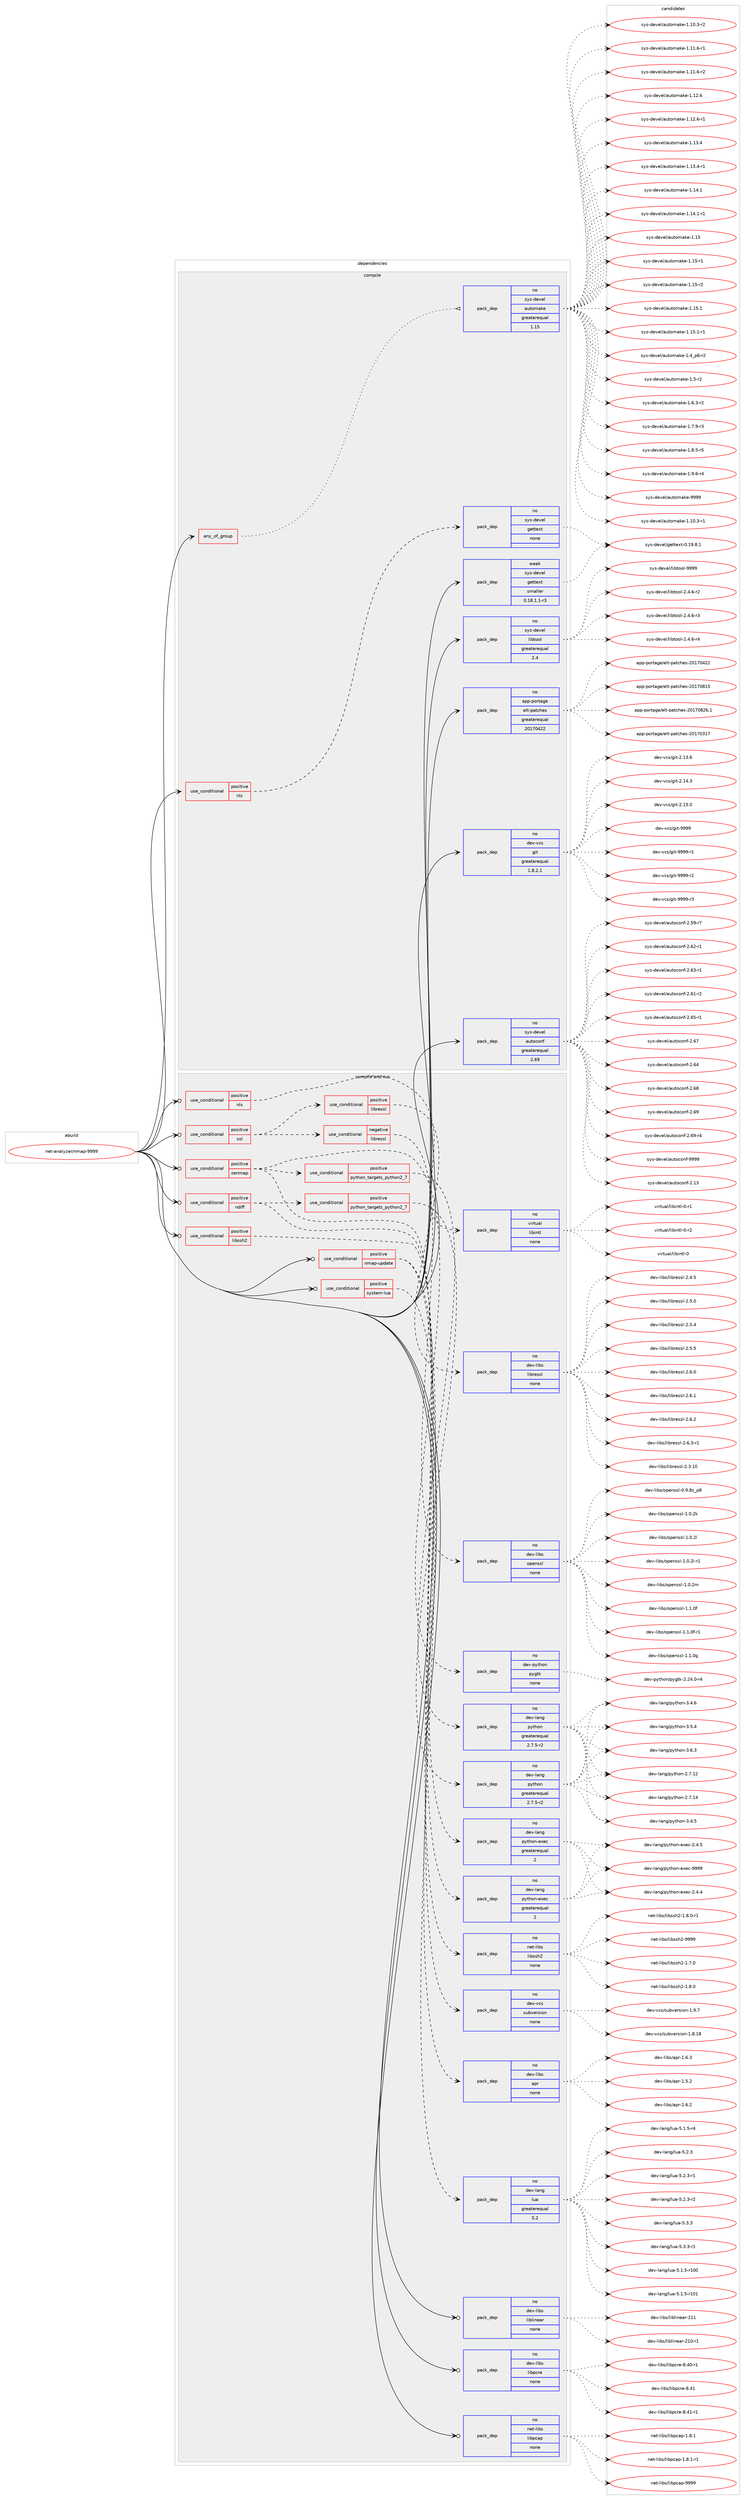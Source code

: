 digraph prolog {

# *************
# Graph options
# *************

newrank=true;
concentrate=true;
compound=true;
graph [rankdir=LR,fontname=Helvetica,fontsize=10,ranksep=1.5];#, ranksep=2.5, nodesep=0.2];
edge  [arrowhead=vee];
node  [fontname=Helvetica,fontsize=10];

# **********
# The ebuild
# **********

subgraph cluster_leftcol {
color=gray;
rank=same;
label=<<i>ebuild</i>>;
id [label="net-analyzer/nmap-9999", color=red, width=4, href="../net-analyzer/nmap-9999.svg"];
}

# ****************
# The dependencies
# ****************

subgraph cluster_midcol {
color=gray;
label=<<i>dependencies</i>>;
subgraph cluster_compile {
fillcolor="#eeeeee";
style=filled;
label=<<i>compile</i>>;
subgraph any6392 {
dependency402359 [label=<<TABLE BORDER="0" CELLBORDER="1" CELLSPACING="0" CELLPADDING="4"><TR><TD CELLPADDING="10">any_of_group</TD></TR></TABLE>>, shape=none, color=red];subgraph pack296534 {
dependency402360 [label=<<TABLE BORDER="0" CELLBORDER="1" CELLSPACING="0" CELLPADDING="4" WIDTH="220"><TR><TD ROWSPAN="6" CELLPADDING="30">pack_dep</TD></TR><TR><TD WIDTH="110">no</TD></TR><TR><TD>sys-devel</TD></TR><TR><TD>automake</TD></TR><TR><TD>greaterequal</TD></TR><TR><TD>1.15</TD></TR></TABLE>>, shape=none, color=blue];
}
dependency402359:e -> dependency402360:w [weight=20,style="dotted",arrowhead="oinv"];
}
id:e -> dependency402359:w [weight=20,style="solid",arrowhead="vee"];
subgraph cond99248 {
dependency402361 [label=<<TABLE BORDER="0" CELLBORDER="1" CELLSPACING="0" CELLPADDING="4"><TR><TD ROWSPAN="3" CELLPADDING="10">use_conditional</TD></TR><TR><TD>positive</TD></TR><TR><TD>nls</TD></TR></TABLE>>, shape=none, color=red];
subgraph pack296535 {
dependency402362 [label=<<TABLE BORDER="0" CELLBORDER="1" CELLSPACING="0" CELLPADDING="4" WIDTH="220"><TR><TD ROWSPAN="6" CELLPADDING="30">pack_dep</TD></TR><TR><TD WIDTH="110">no</TD></TR><TR><TD>sys-devel</TD></TR><TR><TD>gettext</TD></TR><TR><TD>none</TD></TR><TR><TD></TD></TR></TABLE>>, shape=none, color=blue];
}
dependency402361:e -> dependency402362:w [weight=20,style="dashed",arrowhead="vee"];
}
id:e -> dependency402361:w [weight=20,style="solid",arrowhead="vee"];
subgraph pack296536 {
dependency402363 [label=<<TABLE BORDER="0" CELLBORDER="1" CELLSPACING="0" CELLPADDING="4" WIDTH="220"><TR><TD ROWSPAN="6" CELLPADDING="30">pack_dep</TD></TR><TR><TD WIDTH="110">no</TD></TR><TR><TD>app-portage</TD></TR><TR><TD>elt-patches</TD></TR><TR><TD>greaterequal</TD></TR><TR><TD>20170422</TD></TR></TABLE>>, shape=none, color=blue];
}
id:e -> dependency402363:w [weight=20,style="solid",arrowhead="vee"];
subgraph pack296537 {
dependency402364 [label=<<TABLE BORDER="0" CELLBORDER="1" CELLSPACING="0" CELLPADDING="4" WIDTH="220"><TR><TD ROWSPAN="6" CELLPADDING="30">pack_dep</TD></TR><TR><TD WIDTH="110">no</TD></TR><TR><TD>dev-vcs</TD></TR><TR><TD>git</TD></TR><TR><TD>greaterequal</TD></TR><TR><TD>1.8.2.1</TD></TR></TABLE>>, shape=none, color=blue];
}
id:e -> dependency402364:w [weight=20,style="solid",arrowhead="vee"];
subgraph pack296538 {
dependency402365 [label=<<TABLE BORDER="0" CELLBORDER="1" CELLSPACING="0" CELLPADDING="4" WIDTH="220"><TR><TD ROWSPAN="6" CELLPADDING="30">pack_dep</TD></TR><TR><TD WIDTH="110">no</TD></TR><TR><TD>sys-devel</TD></TR><TR><TD>autoconf</TD></TR><TR><TD>greaterequal</TD></TR><TR><TD>2.69</TD></TR></TABLE>>, shape=none, color=blue];
}
id:e -> dependency402365:w [weight=20,style="solid",arrowhead="vee"];
subgraph pack296539 {
dependency402366 [label=<<TABLE BORDER="0" CELLBORDER="1" CELLSPACING="0" CELLPADDING="4" WIDTH="220"><TR><TD ROWSPAN="6" CELLPADDING="30">pack_dep</TD></TR><TR><TD WIDTH="110">no</TD></TR><TR><TD>sys-devel</TD></TR><TR><TD>libtool</TD></TR><TR><TD>greaterequal</TD></TR><TR><TD>2.4</TD></TR></TABLE>>, shape=none, color=blue];
}
id:e -> dependency402366:w [weight=20,style="solid",arrowhead="vee"];
subgraph pack296540 {
dependency402367 [label=<<TABLE BORDER="0" CELLBORDER="1" CELLSPACING="0" CELLPADDING="4" WIDTH="220"><TR><TD ROWSPAN="6" CELLPADDING="30">pack_dep</TD></TR><TR><TD WIDTH="110">weak</TD></TR><TR><TD>sys-devel</TD></TR><TR><TD>gettext</TD></TR><TR><TD>smaller</TD></TR><TR><TD>0.18.1.1-r3</TD></TR></TABLE>>, shape=none, color=blue];
}
id:e -> dependency402367:w [weight=20,style="solid",arrowhead="vee"];
}
subgraph cluster_compileandrun {
fillcolor="#eeeeee";
style=filled;
label=<<i>compile and run</i>>;
subgraph cond99249 {
dependency402368 [label=<<TABLE BORDER="0" CELLBORDER="1" CELLSPACING="0" CELLPADDING="4"><TR><TD ROWSPAN="3" CELLPADDING="10">use_conditional</TD></TR><TR><TD>positive</TD></TR><TR><TD>libssh2</TD></TR></TABLE>>, shape=none, color=red];
subgraph pack296541 {
dependency402369 [label=<<TABLE BORDER="0" CELLBORDER="1" CELLSPACING="0" CELLPADDING="4" WIDTH="220"><TR><TD ROWSPAN="6" CELLPADDING="30">pack_dep</TD></TR><TR><TD WIDTH="110">no</TD></TR><TR><TD>net-libs</TD></TR><TR><TD>libssh2</TD></TR><TR><TD>none</TD></TR><TR><TD></TD></TR></TABLE>>, shape=none, color=blue];
}
dependency402368:e -> dependency402369:w [weight=20,style="dashed",arrowhead="vee"];
}
id:e -> dependency402368:w [weight=20,style="solid",arrowhead="odotvee"];
subgraph cond99250 {
dependency402370 [label=<<TABLE BORDER="0" CELLBORDER="1" CELLSPACING="0" CELLPADDING="4"><TR><TD ROWSPAN="3" CELLPADDING="10">use_conditional</TD></TR><TR><TD>positive</TD></TR><TR><TD>ndiff</TD></TR></TABLE>>, shape=none, color=red];
subgraph cond99251 {
dependency402371 [label=<<TABLE BORDER="0" CELLBORDER="1" CELLSPACING="0" CELLPADDING="4"><TR><TD ROWSPAN="3" CELLPADDING="10">use_conditional</TD></TR><TR><TD>positive</TD></TR><TR><TD>python_targets_python2_7</TD></TR></TABLE>>, shape=none, color=red];
subgraph pack296542 {
dependency402372 [label=<<TABLE BORDER="0" CELLBORDER="1" CELLSPACING="0" CELLPADDING="4" WIDTH="220"><TR><TD ROWSPAN="6" CELLPADDING="30">pack_dep</TD></TR><TR><TD WIDTH="110">no</TD></TR><TR><TD>dev-lang</TD></TR><TR><TD>python</TD></TR><TR><TD>greaterequal</TD></TR><TR><TD>2.7.5-r2</TD></TR></TABLE>>, shape=none, color=blue];
}
dependency402371:e -> dependency402372:w [weight=20,style="dashed",arrowhead="vee"];
}
dependency402370:e -> dependency402371:w [weight=20,style="dashed",arrowhead="vee"];
subgraph pack296543 {
dependency402373 [label=<<TABLE BORDER="0" CELLBORDER="1" CELLSPACING="0" CELLPADDING="4" WIDTH="220"><TR><TD ROWSPAN="6" CELLPADDING="30">pack_dep</TD></TR><TR><TD WIDTH="110">no</TD></TR><TR><TD>dev-lang</TD></TR><TR><TD>python-exec</TD></TR><TR><TD>greaterequal</TD></TR><TR><TD>2</TD></TR></TABLE>>, shape=none, color=blue];
}
dependency402370:e -> dependency402373:w [weight=20,style="dashed",arrowhead="vee"];
}
id:e -> dependency402370:w [weight=20,style="solid",arrowhead="odotvee"];
subgraph cond99252 {
dependency402374 [label=<<TABLE BORDER="0" CELLBORDER="1" CELLSPACING="0" CELLPADDING="4"><TR><TD ROWSPAN="3" CELLPADDING="10">use_conditional</TD></TR><TR><TD>positive</TD></TR><TR><TD>nls</TD></TR></TABLE>>, shape=none, color=red];
subgraph pack296544 {
dependency402375 [label=<<TABLE BORDER="0" CELLBORDER="1" CELLSPACING="0" CELLPADDING="4" WIDTH="220"><TR><TD ROWSPAN="6" CELLPADDING="30">pack_dep</TD></TR><TR><TD WIDTH="110">no</TD></TR><TR><TD>virtual</TD></TR><TR><TD>libintl</TD></TR><TR><TD>none</TD></TR><TR><TD></TD></TR></TABLE>>, shape=none, color=blue];
}
dependency402374:e -> dependency402375:w [weight=20,style="dashed",arrowhead="vee"];
}
id:e -> dependency402374:w [weight=20,style="solid",arrowhead="odotvee"];
subgraph cond99253 {
dependency402376 [label=<<TABLE BORDER="0" CELLBORDER="1" CELLSPACING="0" CELLPADDING="4"><TR><TD ROWSPAN="3" CELLPADDING="10">use_conditional</TD></TR><TR><TD>positive</TD></TR><TR><TD>nmap-update</TD></TR></TABLE>>, shape=none, color=red];
subgraph pack296545 {
dependency402377 [label=<<TABLE BORDER="0" CELLBORDER="1" CELLSPACING="0" CELLPADDING="4" WIDTH="220"><TR><TD ROWSPAN="6" CELLPADDING="30">pack_dep</TD></TR><TR><TD WIDTH="110">no</TD></TR><TR><TD>dev-libs</TD></TR><TR><TD>apr</TD></TR><TR><TD>none</TD></TR><TR><TD></TD></TR></TABLE>>, shape=none, color=blue];
}
dependency402376:e -> dependency402377:w [weight=20,style="dashed",arrowhead="vee"];
subgraph pack296546 {
dependency402378 [label=<<TABLE BORDER="0" CELLBORDER="1" CELLSPACING="0" CELLPADDING="4" WIDTH="220"><TR><TD ROWSPAN="6" CELLPADDING="30">pack_dep</TD></TR><TR><TD WIDTH="110">no</TD></TR><TR><TD>dev-vcs</TD></TR><TR><TD>subversion</TD></TR><TR><TD>none</TD></TR><TR><TD></TD></TR></TABLE>>, shape=none, color=blue];
}
dependency402376:e -> dependency402378:w [weight=20,style="dashed",arrowhead="vee"];
}
id:e -> dependency402376:w [weight=20,style="solid",arrowhead="odotvee"];
subgraph cond99254 {
dependency402379 [label=<<TABLE BORDER="0" CELLBORDER="1" CELLSPACING="0" CELLPADDING="4"><TR><TD ROWSPAN="3" CELLPADDING="10">use_conditional</TD></TR><TR><TD>positive</TD></TR><TR><TD>ssl</TD></TR></TABLE>>, shape=none, color=red];
subgraph cond99255 {
dependency402380 [label=<<TABLE BORDER="0" CELLBORDER="1" CELLSPACING="0" CELLPADDING="4"><TR><TD ROWSPAN="3" CELLPADDING="10">use_conditional</TD></TR><TR><TD>negative</TD></TR><TR><TD>libressl</TD></TR></TABLE>>, shape=none, color=red];
subgraph pack296547 {
dependency402381 [label=<<TABLE BORDER="0" CELLBORDER="1" CELLSPACING="0" CELLPADDING="4" WIDTH="220"><TR><TD ROWSPAN="6" CELLPADDING="30">pack_dep</TD></TR><TR><TD WIDTH="110">no</TD></TR><TR><TD>dev-libs</TD></TR><TR><TD>openssl</TD></TR><TR><TD>none</TD></TR><TR><TD></TD></TR></TABLE>>, shape=none, color=blue];
}
dependency402380:e -> dependency402381:w [weight=20,style="dashed",arrowhead="vee"];
}
dependency402379:e -> dependency402380:w [weight=20,style="dashed",arrowhead="vee"];
subgraph cond99256 {
dependency402382 [label=<<TABLE BORDER="0" CELLBORDER="1" CELLSPACING="0" CELLPADDING="4"><TR><TD ROWSPAN="3" CELLPADDING="10">use_conditional</TD></TR><TR><TD>positive</TD></TR><TR><TD>libressl</TD></TR></TABLE>>, shape=none, color=red];
subgraph pack296548 {
dependency402383 [label=<<TABLE BORDER="0" CELLBORDER="1" CELLSPACING="0" CELLPADDING="4" WIDTH="220"><TR><TD ROWSPAN="6" CELLPADDING="30">pack_dep</TD></TR><TR><TD WIDTH="110">no</TD></TR><TR><TD>dev-libs</TD></TR><TR><TD>libressl</TD></TR><TR><TD>none</TD></TR><TR><TD></TD></TR></TABLE>>, shape=none, color=blue];
}
dependency402382:e -> dependency402383:w [weight=20,style="dashed",arrowhead="vee"];
}
dependency402379:e -> dependency402382:w [weight=20,style="dashed",arrowhead="vee"];
}
id:e -> dependency402379:w [weight=20,style="solid",arrowhead="odotvee"];
subgraph cond99257 {
dependency402384 [label=<<TABLE BORDER="0" CELLBORDER="1" CELLSPACING="0" CELLPADDING="4"><TR><TD ROWSPAN="3" CELLPADDING="10">use_conditional</TD></TR><TR><TD>positive</TD></TR><TR><TD>system-lua</TD></TR></TABLE>>, shape=none, color=red];
subgraph pack296549 {
dependency402385 [label=<<TABLE BORDER="0" CELLBORDER="1" CELLSPACING="0" CELLPADDING="4" WIDTH="220"><TR><TD ROWSPAN="6" CELLPADDING="30">pack_dep</TD></TR><TR><TD WIDTH="110">no</TD></TR><TR><TD>dev-lang</TD></TR><TR><TD>lua</TD></TR><TR><TD>greaterequal</TD></TR><TR><TD>5.2</TD></TR></TABLE>>, shape=none, color=blue];
}
dependency402384:e -> dependency402385:w [weight=20,style="dashed",arrowhead="vee"];
}
id:e -> dependency402384:w [weight=20,style="solid",arrowhead="odotvee"];
subgraph cond99258 {
dependency402386 [label=<<TABLE BORDER="0" CELLBORDER="1" CELLSPACING="0" CELLPADDING="4"><TR><TD ROWSPAN="3" CELLPADDING="10">use_conditional</TD></TR><TR><TD>positive</TD></TR><TR><TD>zenmap</TD></TR></TABLE>>, shape=none, color=red];
subgraph pack296550 {
dependency402387 [label=<<TABLE BORDER="0" CELLBORDER="1" CELLSPACING="0" CELLPADDING="4" WIDTH="220"><TR><TD ROWSPAN="6" CELLPADDING="30">pack_dep</TD></TR><TR><TD WIDTH="110">no</TD></TR><TR><TD>dev-python</TD></TR><TR><TD>pygtk</TD></TR><TR><TD>none</TD></TR><TR><TD></TD></TR></TABLE>>, shape=none, color=blue];
}
dependency402386:e -> dependency402387:w [weight=20,style="dashed",arrowhead="vee"];
subgraph cond99259 {
dependency402388 [label=<<TABLE BORDER="0" CELLBORDER="1" CELLSPACING="0" CELLPADDING="4"><TR><TD ROWSPAN="3" CELLPADDING="10">use_conditional</TD></TR><TR><TD>positive</TD></TR><TR><TD>python_targets_python2_7</TD></TR></TABLE>>, shape=none, color=red];
subgraph pack296551 {
dependency402389 [label=<<TABLE BORDER="0" CELLBORDER="1" CELLSPACING="0" CELLPADDING="4" WIDTH="220"><TR><TD ROWSPAN="6" CELLPADDING="30">pack_dep</TD></TR><TR><TD WIDTH="110">no</TD></TR><TR><TD>dev-lang</TD></TR><TR><TD>python</TD></TR><TR><TD>greaterequal</TD></TR><TR><TD>2.7.5-r2</TD></TR></TABLE>>, shape=none, color=blue];
}
dependency402388:e -> dependency402389:w [weight=20,style="dashed",arrowhead="vee"];
}
dependency402386:e -> dependency402388:w [weight=20,style="dashed",arrowhead="vee"];
subgraph pack296552 {
dependency402390 [label=<<TABLE BORDER="0" CELLBORDER="1" CELLSPACING="0" CELLPADDING="4" WIDTH="220"><TR><TD ROWSPAN="6" CELLPADDING="30">pack_dep</TD></TR><TR><TD WIDTH="110">no</TD></TR><TR><TD>dev-lang</TD></TR><TR><TD>python-exec</TD></TR><TR><TD>greaterequal</TD></TR><TR><TD>2</TD></TR></TABLE>>, shape=none, color=blue];
}
dependency402386:e -> dependency402390:w [weight=20,style="dashed",arrowhead="vee"];
}
id:e -> dependency402386:w [weight=20,style="solid",arrowhead="odotvee"];
subgraph pack296553 {
dependency402391 [label=<<TABLE BORDER="0" CELLBORDER="1" CELLSPACING="0" CELLPADDING="4" WIDTH="220"><TR><TD ROWSPAN="6" CELLPADDING="30">pack_dep</TD></TR><TR><TD WIDTH="110">no</TD></TR><TR><TD>dev-libs</TD></TR><TR><TD>liblinear</TD></TR><TR><TD>none</TD></TR><TR><TD></TD></TR></TABLE>>, shape=none, color=blue];
}
id:e -> dependency402391:w [weight=20,style="solid",arrowhead="odotvee"];
subgraph pack296554 {
dependency402392 [label=<<TABLE BORDER="0" CELLBORDER="1" CELLSPACING="0" CELLPADDING="4" WIDTH="220"><TR><TD ROWSPAN="6" CELLPADDING="30">pack_dep</TD></TR><TR><TD WIDTH="110">no</TD></TR><TR><TD>dev-libs</TD></TR><TR><TD>libpcre</TD></TR><TR><TD>none</TD></TR><TR><TD></TD></TR></TABLE>>, shape=none, color=blue];
}
id:e -> dependency402392:w [weight=20,style="solid",arrowhead="odotvee"];
subgraph pack296555 {
dependency402393 [label=<<TABLE BORDER="0" CELLBORDER="1" CELLSPACING="0" CELLPADDING="4" WIDTH="220"><TR><TD ROWSPAN="6" CELLPADDING="30">pack_dep</TD></TR><TR><TD WIDTH="110">no</TD></TR><TR><TD>net-libs</TD></TR><TR><TD>libpcap</TD></TR><TR><TD>none</TD></TR><TR><TD></TD></TR></TABLE>>, shape=none, color=blue];
}
id:e -> dependency402393:w [weight=20,style="solid",arrowhead="odotvee"];
}
subgraph cluster_run {
fillcolor="#eeeeee";
style=filled;
label=<<i>run</i>>;
}
}

# **************
# The candidates
# **************

subgraph cluster_choices {
rank=same;
color=gray;
label=<<i>candidates</i>>;

subgraph choice296534 {
color=black;
nodesep=1;
choice11512111545100101118101108479711711611110997107101454946494846514511449 [label="sys-devel/automake-1.10.3-r1", color=red, width=4,href="../sys-devel/automake-1.10.3-r1.svg"];
choice11512111545100101118101108479711711611110997107101454946494846514511450 [label="sys-devel/automake-1.10.3-r2", color=red, width=4,href="../sys-devel/automake-1.10.3-r2.svg"];
choice11512111545100101118101108479711711611110997107101454946494946544511449 [label="sys-devel/automake-1.11.6-r1", color=red, width=4,href="../sys-devel/automake-1.11.6-r1.svg"];
choice11512111545100101118101108479711711611110997107101454946494946544511450 [label="sys-devel/automake-1.11.6-r2", color=red, width=4,href="../sys-devel/automake-1.11.6-r2.svg"];
choice1151211154510010111810110847971171161111099710710145494649504654 [label="sys-devel/automake-1.12.6", color=red, width=4,href="../sys-devel/automake-1.12.6.svg"];
choice11512111545100101118101108479711711611110997107101454946495046544511449 [label="sys-devel/automake-1.12.6-r1", color=red, width=4,href="../sys-devel/automake-1.12.6-r1.svg"];
choice1151211154510010111810110847971171161111099710710145494649514652 [label="sys-devel/automake-1.13.4", color=red, width=4,href="../sys-devel/automake-1.13.4.svg"];
choice11512111545100101118101108479711711611110997107101454946495146524511449 [label="sys-devel/automake-1.13.4-r1", color=red, width=4,href="../sys-devel/automake-1.13.4-r1.svg"];
choice1151211154510010111810110847971171161111099710710145494649524649 [label="sys-devel/automake-1.14.1", color=red, width=4,href="../sys-devel/automake-1.14.1.svg"];
choice11512111545100101118101108479711711611110997107101454946495246494511449 [label="sys-devel/automake-1.14.1-r1", color=red, width=4,href="../sys-devel/automake-1.14.1-r1.svg"];
choice115121115451001011181011084797117116111109971071014549464953 [label="sys-devel/automake-1.15", color=red, width=4,href="../sys-devel/automake-1.15.svg"];
choice1151211154510010111810110847971171161111099710710145494649534511449 [label="sys-devel/automake-1.15-r1", color=red, width=4,href="../sys-devel/automake-1.15-r1.svg"];
choice1151211154510010111810110847971171161111099710710145494649534511450 [label="sys-devel/automake-1.15-r2", color=red, width=4,href="../sys-devel/automake-1.15-r2.svg"];
choice1151211154510010111810110847971171161111099710710145494649534649 [label="sys-devel/automake-1.15.1", color=red, width=4,href="../sys-devel/automake-1.15.1.svg"];
choice11512111545100101118101108479711711611110997107101454946495346494511449 [label="sys-devel/automake-1.15.1-r1", color=red, width=4,href="../sys-devel/automake-1.15.1-r1.svg"];
choice115121115451001011181011084797117116111109971071014549465295112544511450 [label="sys-devel/automake-1.4_p6-r2", color=red, width=4,href="../sys-devel/automake-1.4_p6-r2.svg"];
choice11512111545100101118101108479711711611110997107101454946534511450 [label="sys-devel/automake-1.5-r2", color=red, width=4,href="../sys-devel/automake-1.5-r2.svg"];
choice115121115451001011181011084797117116111109971071014549465446514511450 [label="sys-devel/automake-1.6.3-r2", color=red, width=4,href="../sys-devel/automake-1.6.3-r2.svg"];
choice115121115451001011181011084797117116111109971071014549465546574511451 [label="sys-devel/automake-1.7.9-r3", color=red, width=4,href="../sys-devel/automake-1.7.9-r3.svg"];
choice115121115451001011181011084797117116111109971071014549465646534511453 [label="sys-devel/automake-1.8.5-r5", color=red, width=4,href="../sys-devel/automake-1.8.5-r5.svg"];
choice115121115451001011181011084797117116111109971071014549465746544511452 [label="sys-devel/automake-1.9.6-r4", color=red, width=4,href="../sys-devel/automake-1.9.6-r4.svg"];
choice115121115451001011181011084797117116111109971071014557575757 [label="sys-devel/automake-9999", color=red, width=4,href="../sys-devel/automake-9999.svg"];
dependency402360:e -> choice11512111545100101118101108479711711611110997107101454946494846514511449:w [style=dotted,weight="100"];
dependency402360:e -> choice11512111545100101118101108479711711611110997107101454946494846514511450:w [style=dotted,weight="100"];
dependency402360:e -> choice11512111545100101118101108479711711611110997107101454946494946544511449:w [style=dotted,weight="100"];
dependency402360:e -> choice11512111545100101118101108479711711611110997107101454946494946544511450:w [style=dotted,weight="100"];
dependency402360:e -> choice1151211154510010111810110847971171161111099710710145494649504654:w [style=dotted,weight="100"];
dependency402360:e -> choice11512111545100101118101108479711711611110997107101454946495046544511449:w [style=dotted,weight="100"];
dependency402360:e -> choice1151211154510010111810110847971171161111099710710145494649514652:w [style=dotted,weight="100"];
dependency402360:e -> choice11512111545100101118101108479711711611110997107101454946495146524511449:w [style=dotted,weight="100"];
dependency402360:e -> choice1151211154510010111810110847971171161111099710710145494649524649:w [style=dotted,weight="100"];
dependency402360:e -> choice11512111545100101118101108479711711611110997107101454946495246494511449:w [style=dotted,weight="100"];
dependency402360:e -> choice115121115451001011181011084797117116111109971071014549464953:w [style=dotted,weight="100"];
dependency402360:e -> choice1151211154510010111810110847971171161111099710710145494649534511449:w [style=dotted,weight="100"];
dependency402360:e -> choice1151211154510010111810110847971171161111099710710145494649534511450:w [style=dotted,weight="100"];
dependency402360:e -> choice1151211154510010111810110847971171161111099710710145494649534649:w [style=dotted,weight="100"];
dependency402360:e -> choice11512111545100101118101108479711711611110997107101454946495346494511449:w [style=dotted,weight="100"];
dependency402360:e -> choice115121115451001011181011084797117116111109971071014549465295112544511450:w [style=dotted,weight="100"];
dependency402360:e -> choice11512111545100101118101108479711711611110997107101454946534511450:w [style=dotted,weight="100"];
dependency402360:e -> choice115121115451001011181011084797117116111109971071014549465446514511450:w [style=dotted,weight="100"];
dependency402360:e -> choice115121115451001011181011084797117116111109971071014549465546574511451:w [style=dotted,weight="100"];
dependency402360:e -> choice115121115451001011181011084797117116111109971071014549465646534511453:w [style=dotted,weight="100"];
dependency402360:e -> choice115121115451001011181011084797117116111109971071014549465746544511452:w [style=dotted,weight="100"];
dependency402360:e -> choice115121115451001011181011084797117116111109971071014557575757:w [style=dotted,weight="100"];
}
subgraph choice296535 {
color=black;
nodesep=1;
choice1151211154510010111810110847103101116116101120116454846495746564649 [label="sys-devel/gettext-0.19.8.1", color=red, width=4,href="../sys-devel/gettext-0.19.8.1.svg"];
dependency402362:e -> choice1151211154510010111810110847103101116116101120116454846495746564649:w [style=dotted,weight="100"];
}
subgraph choice296536 {
color=black;
nodesep=1;
choice97112112451121111141169710310147101108116451129711699104101115455048495548514955 [label="app-portage/elt-patches-20170317", color=red, width=4,href="../app-portage/elt-patches-20170317.svg"];
choice97112112451121111141169710310147101108116451129711699104101115455048495548525050 [label="app-portage/elt-patches-20170422", color=red, width=4,href="../app-portage/elt-patches-20170422.svg"];
choice97112112451121111141169710310147101108116451129711699104101115455048495548564953 [label="app-portage/elt-patches-20170815", color=red, width=4,href="../app-portage/elt-patches-20170815.svg"];
choice971121124511211111411697103101471011081164511297116991041011154550484955485650544649 [label="app-portage/elt-patches-20170826.1", color=red, width=4,href="../app-portage/elt-patches-20170826.1.svg"];
dependency402363:e -> choice97112112451121111141169710310147101108116451129711699104101115455048495548514955:w [style=dotted,weight="100"];
dependency402363:e -> choice97112112451121111141169710310147101108116451129711699104101115455048495548525050:w [style=dotted,weight="100"];
dependency402363:e -> choice97112112451121111141169710310147101108116451129711699104101115455048495548564953:w [style=dotted,weight="100"];
dependency402363:e -> choice971121124511211111411697103101471011081164511297116991041011154550484955485650544649:w [style=dotted,weight="100"];
}
subgraph choice296537 {
color=black;
nodesep=1;
choice10010111845118991154710310511645504649514654 [label="dev-vcs/git-2.13.6", color=red, width=4,href="../dev-vcs/git-2.13.6.svg"];
choice10010111845118991154710310511645504649524651 [label="dev-vcs/git-2.14.3", color=red, width=4,href="../dev-vcs/git-2.14.3.svg"];
choice10010111845118991154710310511645504649534648 [label="dev-vcs/git-2.15.0", color=red, width=4,href="../dev-vcs/git-2.15.0.svg"];
choice1001011184511899115471031051164557575757 [label="dev-vcs/git-9999", color=red, width=4,href="../dev-vcs/git-9999.svg"];
choice10010111845118991154710310511645575757574511449 [label="dev-vcs/git-9999-r1", color=red, width=4,href="../dev-vcs/git-9999-r1.svg"];
choice10010111845118991154710310511645575757574511450 [label="dev-vcs/git-9999-r2", color=red, width=4,href="../dev-vcs/git-9999-r2.svg"];
choice10010111845118991154710310511645575757574511451 [label="dev-vcs/git-9999-r3", color=red, width=4,href="../dev-vcs/git-9999-r3.svg"];
dependency402364:e -> choice10010111845118991154710310511645504649514654:w [style=dotted,weight="100"];
dependency402364:e -> choice10010111845118991154710310511645504649524651:w [style=dotted,weight="100"];
dependency402364:e -> choice10010111845118991154710310511645504649534648:w [style=dotted,weight="100"];
dependency402364:e -> choice1001011184511899115471031051164557575757:w [style=dotted,weight="100"];
dependency402364:e -> choice10010111845118991154710310511645575757574511449:w [style=dotted,weight="100"];
dependency402364:e -> choice10010111845118991154710310511645575757574511450:w [style=dotted,weight="100"];
dependency402364:e -> choice10010111845118991154710310511645575757574511451:w [style=dotted,weight="100"];
}
subgraph choice296538 {
color=black;
nodesep=1;
choice115121115451001011181011084797117116111991111101024550464951 [label="sys-devel/autoconf-2.13", color=red, width=4,href="../sys-devel/autoconf-2.13.svg"];
choice1151211154510010111810110847971171161119911111010245504653574511455 [label="sys-devel/autoconf-2.59-r7", color=red, width=4,href="../sys-devel/autoconf-2.59-r7.svg"];
choice1151211154510010111810110847971171161119911111010245504654494511450 [label="sys-devel/autoconf-2.61-r2", color=red, width=4,href="../sys-devel/autoconf-2.61-r2.svg"];
choice1151211154510010111810110847971171161119911111010245504654504511449 [label="sys-devel/autoconf-2.62-r1", color=red, width=4,href="../sys-devel/autoconf-2.62-r1.svg"];
choice1151211154510010111810110847971171161119911111010245504654514511449 [label="sys-devel/autoconf-2.63-r1", color=red, width=4,href="../sys-devel/autoconf-2.63-r1.svg"];
choice115121115451001011181011084797117116111991111101024550465452 [label="sys-devel/autoconf-2.64", color=red, width=4,href="../sys-devel/autoconf-2.64.svg"];
choice1151211154510010111810110847971171161119911111010245504654534511449 [label="sys-devel/autoconf-2.65-r1", color=red, width=4,href="../sys-devel/autoconf-2.65-r1.svg"];
choice115121115451001011181011084797117116111991111101024550465455 [label="sys-devel/autoconf-2.67", color=red, width=4,href="../sys-devel/autoconf-2.67.svg"];
choice115121115451001011181011084797117116111991111101024550465456 [label="sys-devel/autoconf-2.68", color=red, width=4,href="../sys-devel/autoconf-2.68.svg"];
choice115121115451001011181011084797117116111991111101024550465457 [label="sys-devel/autoconf-2.69", color=red, width=4,href="../sys-devel/autoconf-2.69.svg"];
choice1151211154510010111810110847971171161119911111010245504654574511452 [label="sys-devel/autoconf-2.69-r4", color=red, width=4,href="../sys-devel/autoconf-2.69-r4.svg"];
choice115121115451001011181011084797117116111991111101024557575757 [label="sys-devel/autoconf-9999", color=red, width=4,href="../sys-devel/autoconf-9999.svg"];
dependency402365:e -> choice115121115451001011181011084797117116111991111101024550464951:w [style=dotted,weight="100"];
dependency402365:e -> choice1151211154510010111810110847971171161119911111010245504653574511455:w [style=dotted,weight="100"];
dependency402365:e -> choice1151211154510010111810110847971171161119911111010245504654494511450:w [style=dotted,weight="100"];
dependency402365:e -> choice1151211154510010111810110847971171161119911111010245504654504511449:w [style=dotted,weight="100"];
dependency402365:e -> choice1151211154510010111810110847971171161119911111010245504654514511449:w [style=dotted,weight="100"];
dependency402365:e -> choice115121115451001011181011084797117116111991111101024550465452:w [style=dotted,weight="100"];
dependency402365:e -> choice1151211154510010111810110847971171161119911111010245504654534511449:w [style=dotted,weight="100"];
dependency402365:e -> choice115121115451001011181011084797117116111991111101024550465455:w [style=dotted,weight="100"];
dependency402365:e -> choice115121115451001011181011084797117116111991111101024550465456:w [style=dotted,weight="100"];
dependency402365:e -> choice115121115451001011181011084797117116111991111101024550465457:w [style=dotted,weight="100"];
dependency402365:e -> choice1151211154510010111810110847971171161119911111010245504654574511452:w [style=dotted,weight="100"];
dependency402365:e -> choice115121115451001011181011084797117116111991111101024557575757:w [style=dotted,weight="100"];
}
subgraph choice296539 {
color=black;
nodesep=1;
choice1151211154510010111810110847108105981161111111084550465246544511450 [label="sys-devel/libtool-2.4.6-r2", color=red, width=4,href="../sys-devel/libtool-2.4.6-r2.svg"];
choice1151211154510010111810110847108105981161111111084550465246544511451 [label="sys-devel/libtool-2.4.6-r3", color=red, width=4,href="../sys-devel/libtool-2.4.6-r3.svg"];
choice1151211154510010111810110847108105981161111111084550465246544511452 [label="sys-devel/libtool-2.4.6-r4", color=red, width=4,href="../sys-devel/libtool-2.4.6-r4.svg"];
choice1151211154510010111810110847108105981161111111084557575757 [label="sys-devel/libtool-9999", color=red, width=4,href="../sys-devel/libtool-9999.svg"];
dependency402366:e -> choice1151211154510010111810110847108105981161111111084550465246544511450:w [style=dotted,weight="100"];
dependency402366:e -> choice1151211154510010111810110847108105981161111111084550465246544511451:w [style=dotted,weight="100"];
dependency402366:e -> choice1151211154510010111810110847108105981161111111084550465246544511452:w [style=dotted,weight="100"];
dependency402366:e -> choice1151211154510010111810110847108105981161111111084557575757:w [style=dotted,weight="100"];
}
subgraph choice296540 {
color=black;
nodesep=1;
choice1151211154510010111810110847103101116116101120116454846495746564649 [label="sys-devel/gettext-0.19.8.1", color=red, width=4,href="../sys-devel/gettext-0.19.8.1.svg"];
dependency402367:e -> choice1151211154510010111810110847103101116116101120116454846495746564649:w [style=dotted,weight="100"];
}
subgraph choice296541 {
color=black;
nodesep=1;
choice1101011164510810598115471081059811511510450454946554648 [label="net-libs/libssh2-1.7.0", color=red, width=4,href="../net-libs/libssh2-1.7.0.svg"];
choice1101011164510810598115471081059811511510450454946564648 [label="net-libs/libssh2-1.8.0", color=red, width=4,href="../net-libs/libssh2-1.8.0.svg"];
choice11010111645108105981154710810598115115104504549465646484511449 [label="net-libs/libssh2-1.8.0-r1", color=red, width=4,href="../net-libs/libssh2-1.8.0-r1.svg"];
choice11010111645108105981154710810598115115104504557575757 [label="net-libs/libssh2-9999", color=red, width=4,href="../net-libs/libssh2-9999.svg"];
dependency402369:e -> choice1101011164510810598115471081059811511510450454946554648:w [style=dotted,weight="100"];
dependency402369:e -> choice1101011164510810598115471081059811511510450454946564648:w [style=dotted,weight="100"];
dependency402369:e -> choice11010111645108105981154710810598115115104504549465646484511449:w [style=dotted,weight="100"];
dependency402369:e -> choice11010111645108105981154710810598115115104504557575757:w [style=dotted,weight="100"];
}
subgraph choice296542 {
color=black;
nodesep=1;
choice10010111845108971101034711212111610411111045504655464950 [label="dev-lang/python-2.7.12", color=red, width=4,href="../dev-lang/python-2.7.12.svg"];
choice10010111845108971101034711212111610411111045504655464952 [label="dev-lang/python-2.7.14", color=red, width=4,href="../dev-lang/python-2.7.14.svg"];
choice100101118451089711010347112121116104111110455146524653 [label="dev-lang/python-3.4.5", color=red, width=4,href="../dev-lang/python-3.4.5.svg"];
choice100101118451089711010347112121116104111110455146524654 [label="dev-lang/python-3.4.6", color=red, width=4,href="../dev-lang/python-3.4.6.svg"];
choice100101118451089711010347112121116104111110455146534652 [label="dev-lang/python-3.5.4", color=red, width=4,href="../dev-lang/python-3.5.4.svg"];
choice100101118451089711010347112121116104111110455146544651 [label="dev-lang/python-3.6.3", color=red, width=4,href="../dev-lang/python-3.6.3.svg"];
dependency402372:e -> choice10010111845108971101034711212111610411111045504655464950:w [style=dotted,weight="100"];
dependency402372:e -> choice10010111845108971101034711212111610411111045504655464952:w [style=dotted,weight="100"];
dependency402372:e -> choice100101118451089711010347112121116104111110455146524653:w [style=dotted,weight="100"];
dependency402372:e -> choice100101118451089711010347112121116104111110455146524654:w [style=dotted,weight="100"];
dependency402372:e -> choice100101118451089711010347112121116104111110455146534652:w [style=dotted,weight="100"];
dependency402372:e -> choice100101118451089711010347112121116104111110455146544651:w [style=dotted,weight="100"];
}
subgraph choice296543 {
color=black;
nodesep=1;
choice1001011184510897110103471121211161041111104510112010199455046524652 [label="dev-lang/python-exec-2.4.4", color=red, width=4,href="../dev-lang/python-exec-2.4.4.svg"];
choice1001011184510897110103471121211161041111104510112010199455046524653 [label="dev-lang/python-exec-2.4.5", color=red, width=4,href="../dev-lang/python-exec-2.4.5.svg"];
choice10010111845108971101034711212111610411111045101120101994557575757 [label="dev-lang/python-exec-9999", color=red, width=4,href="../dev-lang/python-exec-9999.svg"];
dependency402373:e -> choice1001011184510897110103471121211161041111104510112010199455046524652:w [style=dotted,weight="100"];
dependency402373:e -> choice1001011184510897110103471121211161041111104510112010199455046524653:w [style=dotted,weight="100"];
dependency402373:e -> choice10010111845108971101034711212111610411111045101120101994557575757:w [style=dotted,weight="100"];
}
subgraph choice296544 {
color=black;
nodesep=1;
choice1181051141161179710847108105981051101161084548 [label="virtual/libintl-0", color=red, width=4,href="../virtual/libintl-0.svg"];
choice11810511411611797108471081059810511011610845484511449 [label="virtual/libintl-0-r1", color=red, width=4,href="../virtual/libintl-0-r1.svg"];
choice11810511411611797108471081059810511011610845484511450 [label="virtual/libintl-0-r2", color=red, width=4,href="../virtual/libintl-0-r2.svg"];
dependency402375:e -> choice1181051141161179710847108105981051101161084548:w [style=dotted,weight="100"];
dependency402375:e -> choice11810511411611797108471081059810511011610845484511449:w [style=dotted,weight="100"];
dependency402375:e -> choice11810511411611797108471081059810511011610845484511450:w [style=dotted,weight="100"];
}
subgraph choice296545 {
color=black;
nodesep=1;
choice10010111845108105981154797112114454946534650 [label="dev-libs/apr-1.5.2", color=red, width=4,href="../dev-libs/apr-1.5.2.svg"];
choice10010111845108105981154797112114454946544650 [label="dev-libs/apr-1.6.2", color=red, width=4,href="../dev-libs/apr-1.6.2.svg"];
choice10010111845108105981154797112114454946544651 [label="dev-libs/apr-1.6.3", color=red, width=4,href="../dev-libs/apr-1.6.3.svg"];
dependency402377:e -> choice10010111845108105981154797112114454946534650:w [style=dotted,weight="100"];
dependency402377:e -> choice10010111845108105981154797112114454946544650:w [style=dotted,weight="100"];
dependency402377:e -> choice10010111845108105981154797112114454946544651:w [style=dotted,weight="100"];
}
subgraph choice296546 {
color=black;
nodesep=1;
choice1001011184511899115471151179811810111411510511111045494656464956 [label="dev-vcs/subversion-1.8.18", color=red, width=4,href="../dev-vcs/subversion-1.8.18.svg"];
choice10010111845118991154711511798118101114115105111110454946574655 [label="dev-vcs/subversion-1.9.7", color=red, width=4,href="../dev-vcs/subversion-1.9.7.svg"];
dependency402378:e -> choice1001011184511899115471151179811810111411510511111045494656464956:w [style=dotted,weight="100"];
dependency402378:e -> choice10010111845118991154711511798118101114115105111110454946574655:w [style=dotted,weight="100"];
}
subgraph choice296547 {
color=black;
nodesep=1;
choice1001011184510810598115471111121011101151151084548465746561229511256 [label="dev-libs/openssl-0.9.8z_p8", color=red, width=4,href="../dev-libs/openssl-0.9.8z_p8.svg"];
choice100101118451081059811547111112101110115115108454946484650107 [label="dev-libs/openssl-1.0.2k", color=red, width=4,href="../dev-libs/openssl-1.0.2k.svg"];
choice100101118451081059811547111112101110115115108454946484650108 [label="dev-libs/openssl-1.0.2l", color=red, width=4,href="../dev-libs/openssl-1.0.2l.svg"];
choice1001011184510810598115471111121011101151151084549464846501084511449 [label="dev-libs/openssl-1.0.2l-r1", color=red, width=4,href="../dev-libs/openssl-1.0.2l-r1.svg"];
choice100101118451081059811547111112101110115115108454946484650109 [label="dev-libs/openssl-1.0.2m", color=red, width=4,href="../dev-libs/openssl-1.0.2m.svg"];
choice100101118451081059811547111112101110115115108454946494648102 [label="dev-libs/openssl-1.1.0f", color=red, width=4,href="../dev-libs/openssl-1.1.0f.svg"];
choice1001011184510810598115471111121011101151151084549464946481024511449 [label="dev-libs/openssl-1.1.0f-r1", color=red, width=4,href="../dev-libs/openssl-1.1.0f-r1.svg"];
choice100101118451081059811547111112101110115115108454946494648103 [label="dev-libs/openssl-1.1.0g", color=red, width=4,href="../dev-libs/openssl-1.1.0g.svg"];
dependency402381:e -> choice1001011184510810598115471111121011101151151084548465746561229511256:w [style=dotted,weight="100"];
dependency402381:e -> choice100101118451081059811547111112101110115115108454946484650107:w [style=dotted,weight="100"];
dependency402381:e -> choice100101118451081059811547111112101110115115108454946484650108:w [style=dotted,weight="100"];
dependency402381:e -> choice1001011184510810598115471111121011101151151084549464846501084511449:w [style=dotted,weight="100"];
dependency402381:e -> choice100101118451081059811547111112101110115115108454946484650109:w [style=dotted,weight="100"];
dependency402381:e -> choice100101118451081059811547111112101110115115108454946494648102:w [style=dotted,weight="100"];
dependency402381:e -> choice1001011184510810598115471111121011101151151084549464946481024511449:w [style=dotted,weight="100"];
dependency402381:e -> choice100101118451081059811547111112101110115115108454946494648103:w [style=dotted,weight="100"];
}
subgraph choice296548 {
color=black;
nodesep=1;
choice1001011184510810598115471081059811410111511510845504651464948 [label="dev-libs/libressl-2.3.10", color=red, width=4,href="../dev-libs/libressl-2.3.10.svg"];
choice10010111845108105981154710810598114101115115108455046524653 [label="dev-libs/libressl-2.4.5", color=red, width=4,href="../dev-libs/libressl-2.4.5.svg"];
choice10010111845108105981154710810598114101115115108455046534648 [label="dev-libs/libressl-2.5.0", color=red, width=4,href="../dev-libs/libressl-2.5.0.svg"];
choice10010111845108105981154710810598114101115115108455046534652 [label="dev-libs/libressl-2.5.4", color=red, width=4,href="../dev-libs/libressl-2.5.4.svg"];
choice10010111845108105981154710810598114101115115108455046534653 [label="dev-libs/libressl-2.5.5", color=red, width=4,href="../dev-libs/libressl-2.5.5.svg"];
choice10010111845108105981154710810598114101115115108455046544648 [label="dev-libs/libressl-2.6.0", color=red, width=4,href="../dev-libs/libressl-2.6.0.svg"];
choice10010111845108105981154710810598114101115115108455046544649 [label="dev-libs/libressl-2.6.1", color=red, width=4,href="../dev-libs/libressl-2.6.1.svg"];
choice10010111845108105981154710810598114101115115108455046544650 [label="dev-libs/libressl-2.6.2", color=red, width=4,href="../dev-libs/libressl-2.6.2.svg"];
choice100101118451081059811547108105981141011151151084550465446514511449 [label="dev-libs/libressl-2.6.3-r1", color=red, width=4,href="../dev-libs/libressl-2.6.3-r1.svg"];
dependency402383:e -> choice1001011184510810598115471081059811410111511510845504651464948:w [style=dotted,weight="100"];
dependency402383:e -> choice10010111845108105981154710810598114101115115108455046524653:w [style=dotted,weight="100"];
dependency402383:e -> choice10010111845108105981154710810598114101115115108455046534648:w [style=dotted,weight="100"];
dependency402383:e -> choice10010111845108105981154710810598114101115115108455046534652:w [style=dotted,weight="100"];
dependency402383:e -> choice10010111845108105981154710810598114101115115108455046534653:w [style=dotted,weight="100"];
dependency402383:e -> choice10010111845108105981154710810598114101115115108455046544648:w [style=dotted,weight="100"];
dependency402383:e -> choice10010111845108105981154710810598114101115115108455046544649:w [style=dotted,weight="100"];
dependency402383:e -> choice10010111845108105981154710810598114101115115108455046544650:w [style=dotted,weight="100"];
dependency402383:e -> choice100101118451081059811547108105981141011151151084550465446514511449:w [style=dotted,weight="100"];
}
subgraph choice296549 {
color=black;
nodesep=1;
choice1001011184510897110103471081179745534649465345114494848 [label="dev-lang/lua-5.1.5-r100", color=red, width=4,href="../dev-lang/lua-5.1.5-r100.svg"];
choice1001011184510897110103471081179745534649465345114494849 [label="dev-lang/lua-5.1.5-r101", color=red, width=4,href="../dev-lang/lua-5.1.5-r101.svg"];
choice100101118451089711010347108117974553464946534511452 [label="dev-lang/lua-5.1.5-r4", color=red, width=4,href="../dev-lang/lua-5.1.5-r4.svg"];
choice10010111845108971101034710811797455346504651 [label="dev-lang/lua-5.2.3", color=red, width=4,href="../dev-lang/lua-5.2.3.svg"];
choice100101118451089711010347108117974553465046514511449 [label="dev-lang/lua-5.2.3-r1", color=red, width=4,href="../dev-lang/lua-5.2.3-r1.svg"];
choice100101118451089711010347108117974553465046514511450 [label="dev-lang/lua-5.2.3-r2", color=red, width=4,href="../dev-lang/lua-5.2.3-r2.svg"];
choice10010111845108971101034710811797455346514651 [label="dev-lang/lua-5.3.3", color=red, width=4,href="../dev-lang/lua-5.3.3.svg"];
choice100101118451089711010347108117974553465146514511449 [label="dev-lang/lua-5.3.3-r1", color=red, width=4,href="../dev-lang/lua-5.3.3-r1.svg"];
dependency402385:e -> choice1001011184510897110103471081179745534649465345114494848:w [style=dotted,weight="100"];
dependency402385:e -> choice1001011184510897110103471081179745534649465345114494849:w [style=dotted,weight="100"];
dependency402385:e -> choice100101118451089711010347108117974553464946534511452:w [style=dotted,weight="100"];
dependency402385:e -> choice10010111845108971101034710811797455346504651:w [style=dotted,weight="100"];
dependency402385:e -> choice100101118451089711010347108117974553465046514511449:w [style=dotted,weight="100"];
dependency402385:e -> choice100101118451089711010347108117974553465046514511450:w [style=dotted,weight="100"];
dependency402385:e -> choice10010111845108971101034710811797455346514651:w [style=dotted,weight="100"];
dependency402385:e -> choice100101118451089711010347108117974553465146514511449:w [style=dotted,weight="100"];
}
subgraph choice296550 {
color=black;
nodesep=1;
choice1001011184511212111610411111047112121103116107455046505246484511452 [label="dev-python/pygtk-2.24.0-r4", color=red, width=4,href="../dev-python/pygtk-2.24.0-r4.svg"];
dependency402387:e -> choice1001011184511212111610411111047112121103116107455046505246484511452:w [style=dotted,weight="100"];
}
subgraph choice296551 {
color=black;
nodesep=1;
choice10010111845108971101034711212111610411111045504655464950 [label="dev-lang/python-2.7.12", color=red, width=4,href="../dev-lang/python-2.7.12.svg"];
choice10010111845108971101034711212111610411111045504655464952 [label="dev-lang/python-2.7.14", color=red, width=4,href="../dev-lang/python-2.7.14.svg"];
choice100101118451089711010347112121116104111110455146524653 [label="dev-lang/python-3.4.5", color=red, width=4,href="../dev-lang/python-3.4.5.svg"];
choice100101118451089711010347112121116104111110455146524654 [label="dev-lang/python-3.4.6", color=red, width=4,href="../dev-lang/python-3.4.6.svg"];
choice100101118451089711010347112121116104111110455146534652 [label="dev-lang/python-3.5.4", color=red, width=4,href="../dev-lang/python-3.5.4.svg"];
choice100101118451089711010347112121116104111110455146544651 [label="dev-lang/python-3.6.3", color=red, width=4,href="../dev-lang/python-3.6.3.svg"];
dependency402389:e -> choice10010111845108971101034711212111610411111045504655464950:w [style=dotted,weight="100"];
dependency402389:e -> choice10010111845108971101034711212111610411111045504655464952:w [style=dotted,weight="100"];
dependency402389:e -> choice100101118451089711010347112121116104111110455146524653:w [style=dotted,weight="100"];
dependency402389:e -> choice100101118451089711010347112121116104111110455146524654:w [style=dotted,weight="100"];
dependency402389:e -> choice100101118451089711010347112121116104111110455146534652:w [style=dotted,weight="100"];
dependency402389:e -> choice100101118451089711010347112121116104111110455146544651:w [style=dotted,weight="100"];
}
subgraph choice296552 {
color=black;
nodesep=1;
choice1001011184510897110103471121211161041111104510112010199455046524652 [label="dev-lang/python-exec-2.4.4", color=red, width=4,href="../dev-lang/python-exec-2.4.4.svg"];
choice1001011184510897110103471121211161041111104510112010199455046524653 [label="dev-lang/python-exec-2.4.5", color=red, width=4,href="../dev-lang/python-exec-2.4.5.svg"];
choice10010111845108971101034711212111610411111045101120101994557575757 [label="dev-lang/python-exec-9999", color=red, width=4,href="../dev-lang/python-exec-9999.svg"];
dependency402390:e -> choice1001011184510897110103471121211161041111104510112010199455046524652:w [style=dotted,weight="100"];
dependency402390:e -> choice1001011184510897110103471121211161041111104510112010199455046524653:w [style=dotted,weight="100"];
dependency402390:e -> choice10010111845108971101034711212111610411111045101120101994557575757:w [style=dotted,weight="100"];
}
subgraph choice296553 {
color=black;
nodesep=1;
choice1001011184510810598115471081059810810511010197114455049484511449 [label="dev-libs/liblinear-210-r1", color=red, width=4,href="../dev-libs/liblinear-210-r1.svg"];
choice100101118451081059811547108105981081051101019711445504949 [label="dev-libs/liblinear-211", color=red, width=4,href="../dev-libs/liblinear-211.svg"];
dependency402391:e -> choice1001011184510810598115471081059810810511010197114455049484511449:w [style=dotted,weight="100"];
dependency402391:e -> choice100101118451081059811547108105981081051101019711445504949:w [style=dotted,weight="100"];
}
subgraph choice296554 {
color=black;
nodesep=1;
choice100101118451081059811547108105981129911410145564652484511449 [label="dev-libs/libpcre-8.40-r1", color=red, width=4,href="../dev-libs/libpcre-8.40-r1.svg"];
choice10010111845108105981154710810598112991141014556465249 [label="dev-libs/libpcre-8.41", color=red, width=4,href="../dev-libs/libpcre-8.41.svg"];
choice100101118451081059811547108105981129911410145564652494511449 [label="dev-libs/libpcre-8.41-r1", color=red, width=4,href="../dev-libs/libpcre-8.41-r1.svg"];
dependency402392:e -> choice100101118451081059811547108105981129911410145564652484511449:w [style=dotted,weight="100"];
dependency402392:e -> choice10010111845108105981154710810598112991141014556465249:w [style=dotted,weight="100"];
dependency402392:e -> choice100101118451081059811547108105981129911410145564652494511449:w [style=dotted,weight="100"];
}
subgraph choice296555 {
color=black;
nodesep=1;
choice110101116451081059811547108105981129997112454946564649 [label="net-libs/libpcap-1.8.1", color=red, width=4,href="../net-libs/libpcap-1.8.1.svg"];
choice1101011164510810598115471081059811299971124549465646494511449 [label="net-libs/libpcap-1.8.1-r1", color=red, width=4,href="../net-libs/libpcap-1.8.1-r1.svg"];
choice1101011164510810598115471081059811299971124557575757 [label="net-libs/libpcap-9999", color=red, width=4,href="../net-libs/libpcap-9999.svg"];
dependency402393:e -> choice110101116451081059811547108105981129997112454946564649:w [style=dotted,weight="100"];
dependency402393:e -> choice1101011164510810598115471081059811299971124549465646494511449:w [style=dotted,weight="100"];
dependency402393:e -> choice1101011164510810598115471081059811299971124557575757:w [style=dotted,weight="100"];
}
}

}

